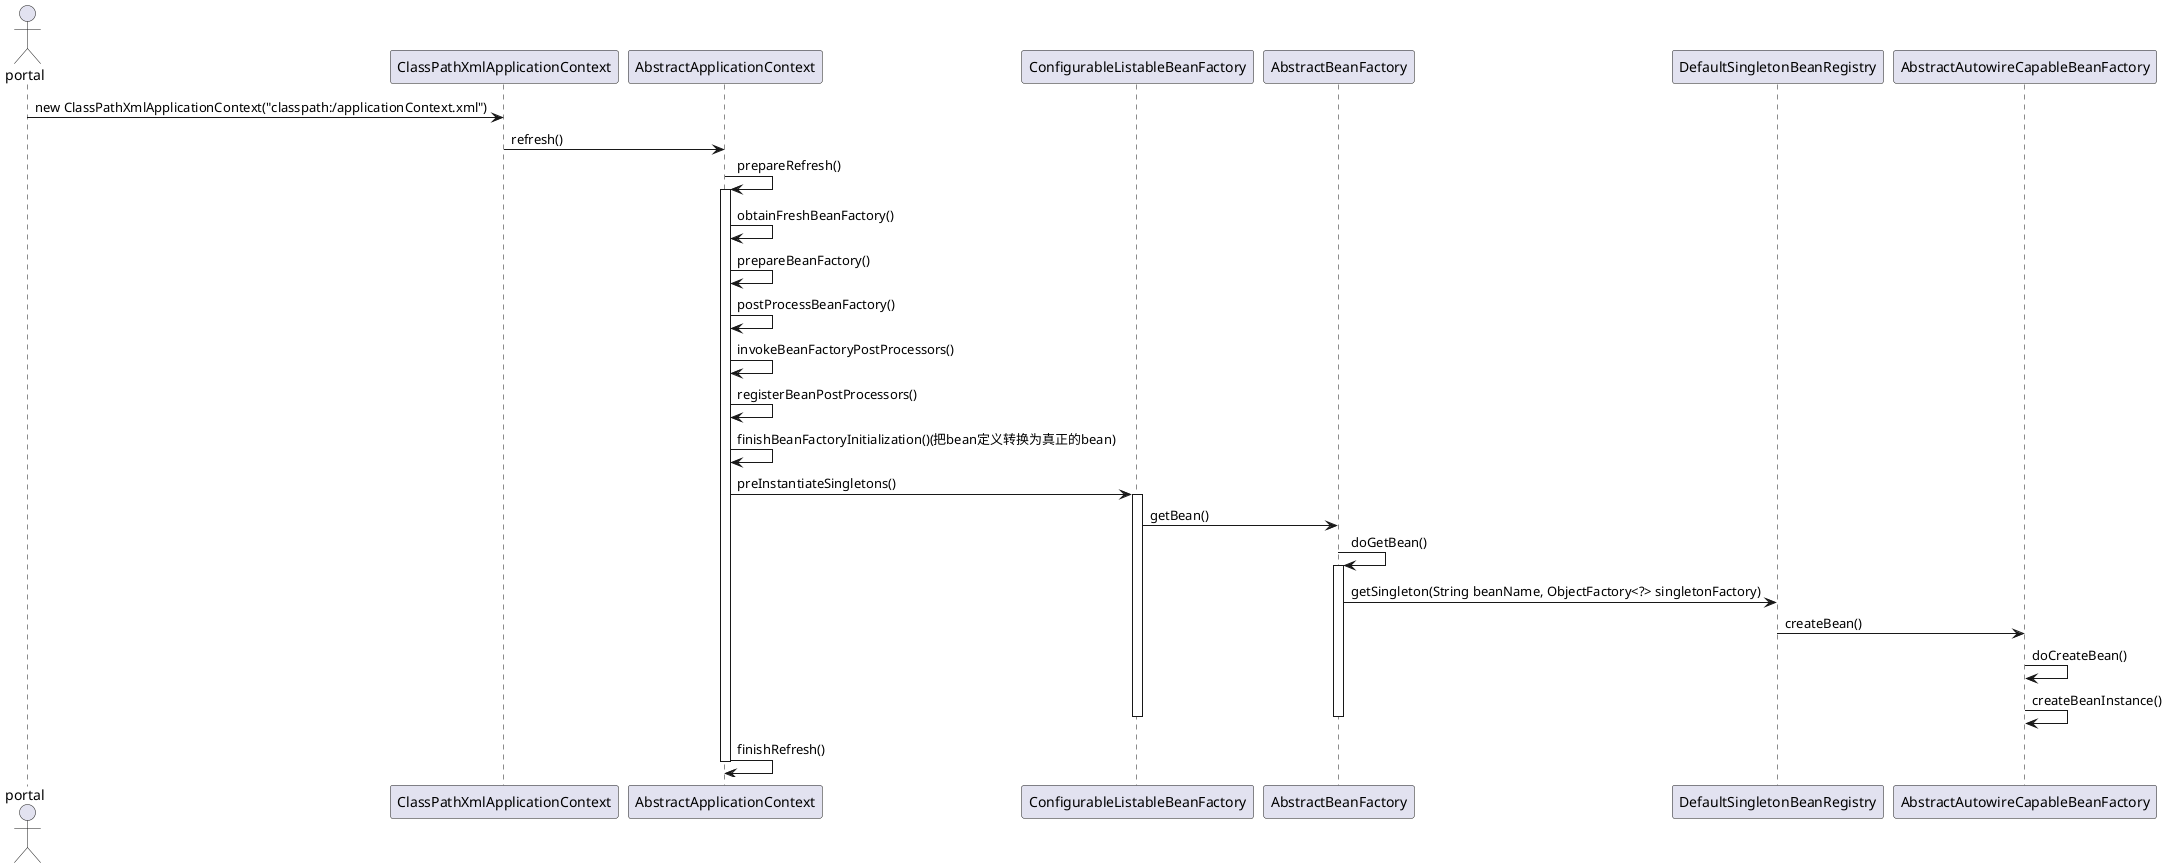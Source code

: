 	
@startuml
actor       portal
participant ClassPathXmlApplicationContext 
participant       AbstractApplicationContext     
participant       ConfigurableListableBeanFactory     
participant       AbstractBeanFactory     
participant       DefaultSingletonBeanRegistry     
participant       AbstractAutowireCapableBeanFactory     

portal -> ClassPathXmlApplicationContext : new ClassPathXmlApplicationContext("classpath:/applicationContext.xml") 
ClassPathXmlApplicationContext -> AbstractApplicationContext : refresh()
AbstractApplicationContext -> AbstractApplicationContext : prepareRefresh()
activate AbstractApplicationContext
AbstractApplicationContext -> AbstractApplicationContext : obtainFreshBeanFactory()
AbstractApplicationContext -> AbstractApplicationContext : prepareBeanFactory()
AbstractApplicationContext -> AbstractApplicationContext : postProcessBeanFactory()
AbstractApplicationContext -> AbstractApplicationContext : invokeBeanFactoryPostProcessors()
AbstractApplicationContext -> AbstractApplicationContext : registerBeanPostProcessors()
AbstractApplicationContext -> AbstractApplicationContext : finishBeanFactoryInitialization()(把bean定义转换为真正的bean)

AbstractApplicationContext -> ConfigurableListableBeanFactory : preInstantiateSingletons()
activate ConfigurableListableBeanFactory
ConfigurableListableBeanFactory -> AbstractBeanFactory : getBean()
AbstractBeanFactory -> AbstractBeanFactory : doGetBean()
activate AbstractBeanFactory
AbstractBeanFactory -> DefaultSingletonBeanRegistry : getSingleton(String beanName, ObjectFactory<?> singletonFactory)
DefaultSingletonBeanRegistry -> AbstractAutowireCapableBeanFactory : createBean()
AbstractAutowireCapableBeanFactory -> AbstractAutowireCapableBeanFactory : doCreateBean()
AbstractAutowireCapableBeanFactory -> AbstractAutowireCapableBeanFactory : createBeanInstance()
deactivate AbstractBeanFactory
deactivate ConfigurableListableBeanFactory

AbstractApplicationContext -> AbstractApplicationContext : finishRefresh()
deactivate AbstractApplicationContext



@enduml